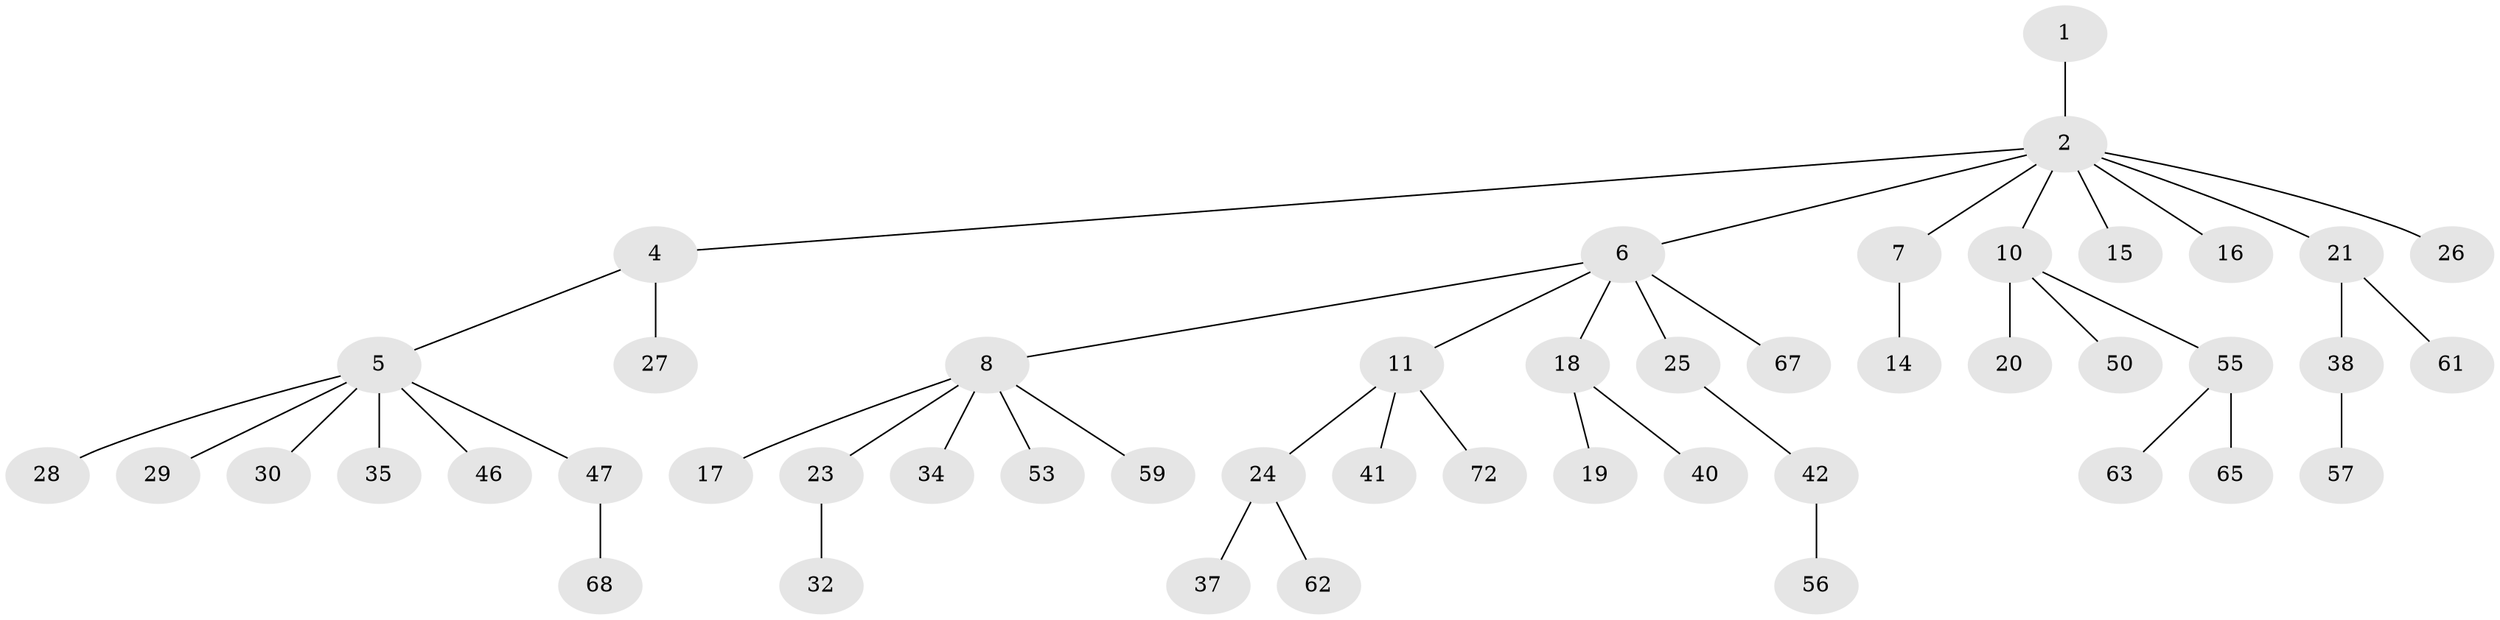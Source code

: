 // Generated by graph-tools (version 1.1) at 2025/52/02/27/25 19:52:09]
// undirected, 48 vertices, 47 edges
graph export_dot {
graph [start="1"]
  node [color=gray90,style=filled];
  1;
  2 [super="+3"];
  4 [super="+9"];
  5 [super="+13"];
  6 [super="+12"];
  7;
  8 [super="+44"];
  10 [super="+36"];
  11 [super="+31"];
  14 [super="+22"];
  15;
  16 [super="+51"];
  17;
  18 [super="+43"];
  19 [super="+39"];
  20 [super="+58"];
  21 [super="+60"];
  23 [super="+64"];
  24 [super="+33"];
  25;
  26;
  27;
  28 [super="+54"];
  29;
  30;
  32 [super="+52"];
  34;
  35 [super="+48"];
  37 [super="+45"];
  38;
  40;
  41;
  42 [super="+49"];
  46;
  47;
  50;
  53;
  55 [super="+66"];
  56;
  57;
  59;
  61 [super="+71"];
  62 [super="+70"];
  63 [super="+69"];
  65;
  67;
  68;
  72;
  1 -- 2;
  2 -- 10;
  2 -- 15;
  2 -- 21;
  2 -- 16;
  2 -- 4;
  2 -- 6;
  2 -- 7;
  2 -- 26;
  4 -- 5;
  4 -- 27;
  5 -- 28;
  5 -- 29;
  5 -- 35;
  5 -- 47;
  5 -- 46;
  5 -- 30;
  6 -- 8;
  6 -- 11;
  6 -- 25;
  6 -- 67;
  6 -- 18;
  7 -- 14;
  8 -- 17;
  8 -- 23;
  8 -- 34;
  8 -- 59;
  8 -- 53;
  10 -- 20;
  10 -- 50;
  10 -- 55;
  11 -- 24;
  11 -- 41;
  11 -- 72;
  18 -- 19;
  18 -- 40;
  21 -- 38;
  21 -- 61;
  23 -- 32;
  24 -- 37;
  24 -- 62;
  25 -- 42;
  38 -- 57;
  42 -- 56;
  47 -- 68;
  55 -- 63;
  55 -- 65;
}
